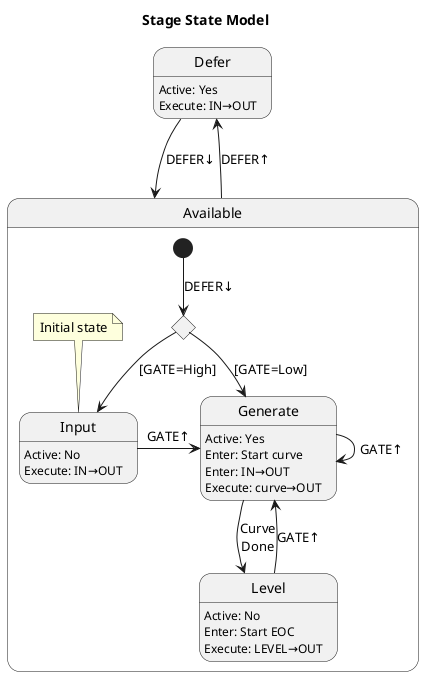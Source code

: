 @startuml

title Stage State Model

Defer --> Available : DEFER↓
Available --> Defer : DEFER↑

state Available {
    state deferFall <<choice>>
    [*] --> deferFall : DEFER↓
    deferFall --> Input : [GATE=High]
    deferFall --> Generate : [GATE=Low]

    Generate -> Generate : GATE↑
    Generate -> Level : Curve\nDone

    note top of Input: Initial state
    Input -> Generate : GATE↑

    Level --> Generate : GATE↑
}

Defer: Active: Yes
Defer: Execute: IN→OUT

Generate: Active: Yes
Generate: Enter: Start curve
Generate: Enter: IN→OUT
Generate: Execute: curve→OUT

Input: Active: No
Input: Execute: IN→OUT

Level : Active: No
Level: Enter: Start EOC
Level : Execute: LEVEL→OUT

@enduml

